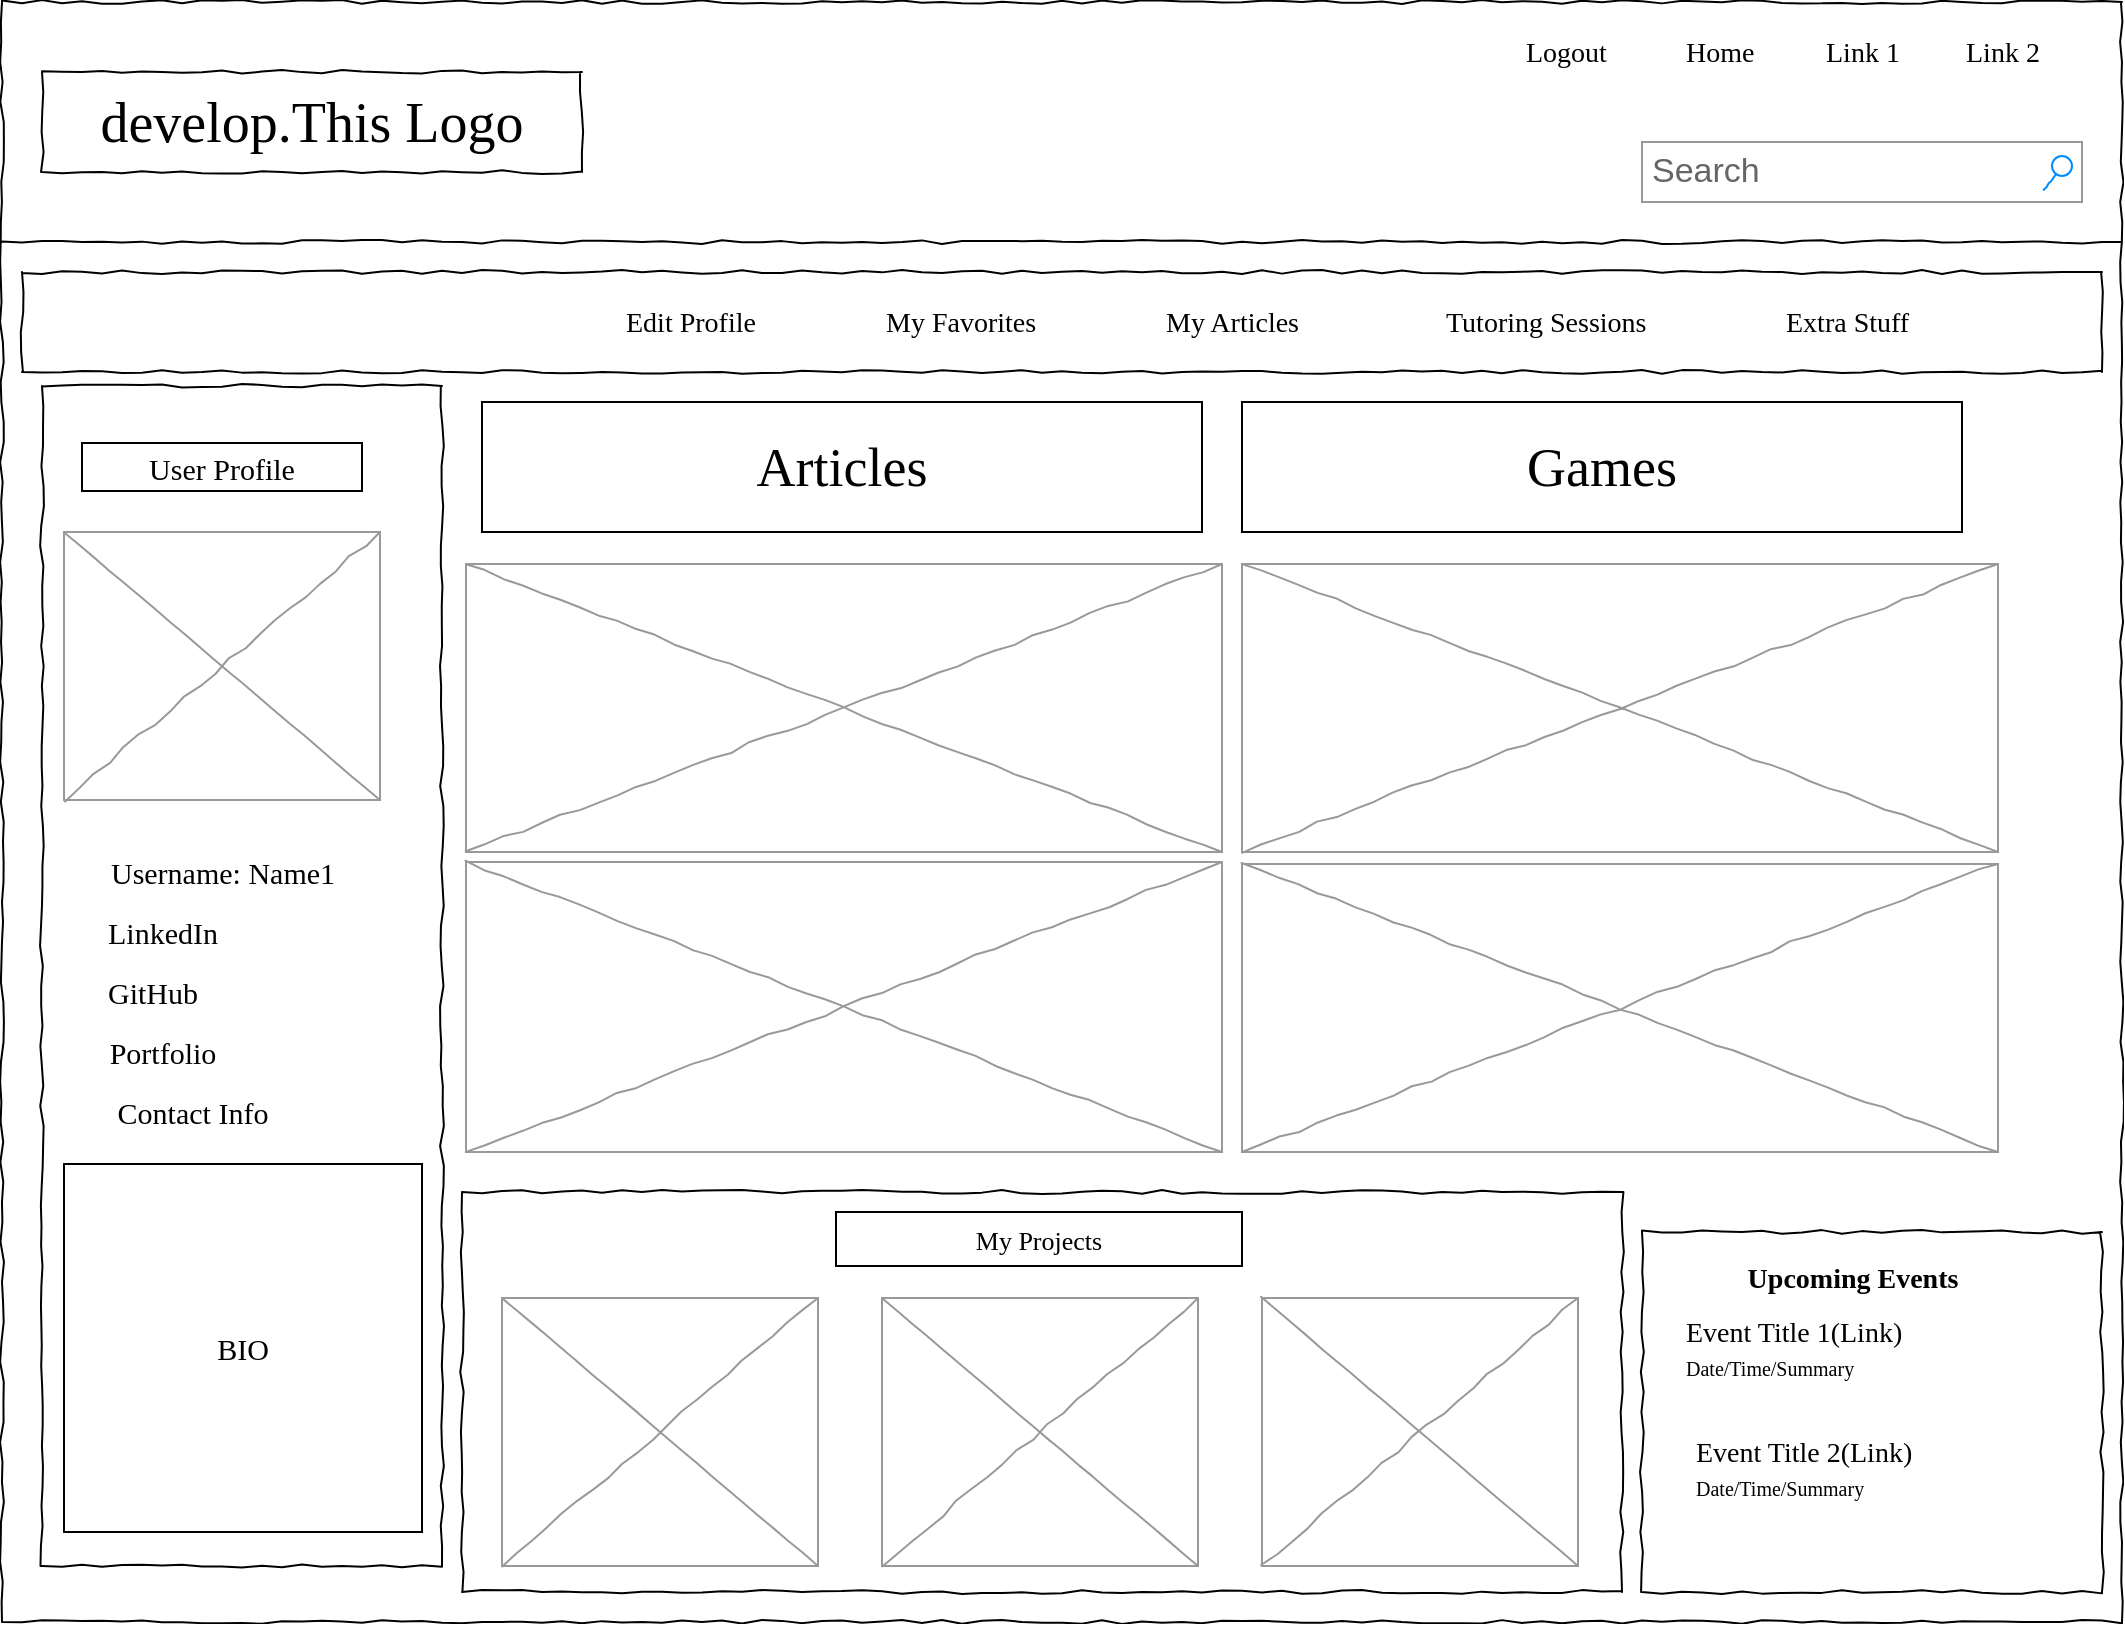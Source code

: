 <mxfile version="17.2.3" type="github">
  <diagram name="Page-1" id="03018318-947c-dd8e-b7a3-06fadd420f32">
    <mxGraphModel dx="1038" dy="547" grid="1" gridSize="10" guides="1" tooltips="1" connect="1" arrows="1" fold="1" page="1" pageScale="1" pageWidth="1100" pageHeight="850" background="none" math="0" shadow="0">
      <root>
        <mxCell id="0" />
        <mxCell id="1" parent="0" />
        <mxCell id="677b7b8949515195-1" value="" style="whiteSpace=wrap;html=1;rounded=0;shadow=0;labelBackgroundColor=none;strokeColor=#000000;strokeWidth=1;fillColor=none;fontFamily=Verdana;fontSize=12;fontColor=#000000;align=center;comic=1;" parent="1" vertex="1">
          <mxGeometry x="20" y="25" width="1060" height="810" as="geometry" />
        </mxCell>
        <mxCell id="677b7b8949515195-2" value="develop.This Logo" style="whiteSpace=wrap;html=1;rounded=0;shadow=0;labelBackgroundColor=none;strokeWidth=1;fontFamily=Verdana;fontSize=28;align=center;comic=1;" parent="1" vertex="1">
          <mxGeometry x="40" y="60" width="270" height="50" as="geometry" />
        </mxCell>
        <mxCell id="677b7b8949515195-3" value="Search" style="strokeWidth=1;shadow=0;dashed=0;align=center;html=1;shape=mxgraph.mockup.forms.searchBox;strokeColor=#999999;mainText=;strokeColor2=#008cff;fontColor=#666666;fontSize=17;align=left;spacingLeft=3;rounded=0;labelBackgroundColor=none;comic=1;" parent="1" vertex="1">
          <mxGeometry x="840" y="95" width="220" height="30" as="geometry" />
        </mxCell>
        <mxCell id="677b7b8949515195-4" value="Logout" style="text;html=1;points=[];align=left;verticalAlign=top;spacingTop=-4;fontSize=14;fontFamily=Verdana" parent="1" vertex="1">
          <mxGeometry x="780" y="40" width="60" height="20" as="geometry" />
        </mxCell>
        <mxCell id="677b7b8949515195-5" value="Home" style="text;html=1;points=[];align=left;verticalAlign=top;spacingTop=-4;fontSize=14;fontFamily=Verdana" parent="1" vertex="1">
          <mxGeometry x="860" y="40" width="60" height="20" as="geometry" />
        </mxCell>
        <mxCell id="677b7b8949515195-6" value="Link 1" style="text;html=1;points=[];align=left;verticalAlign=top;spacingTop=-4;fontSize=14;fontFamily=Verdana" parent="1" vertex="1">
          <mxGeometry x="930" y="40" width="60" height="20" as="geometry" />
        </mxCell>
        <mxCell id="677b7b8949515195-7" value="Link 2" style="text;html=1;points=[];align=left;verticalAlign=top;spacingTop=-4;fontSize=14;fontFamily=Verdana" parent="1" vertex="1">
          <mxGeometry x="1000" y="40" width="60" height="20" as="geometry" />
        </mxCell>
        <mxCell id="677b7b8949515195-8" value="" style="whiteSpace=wrap;html=1;rounded=0;shadow=0;labelBackgroundColor=none;strokeWidth=1;fillColor=none;fontFamily=Verdana;fontSize=12;align=center;comic=1;" parent="1" vertex="1">
          <mxGeometry x="40" y="217" width="200" height="590" as="geometry" />
        </mxCell>
        <mxCell id="677b7b8949515195-9" value="" style="line;strokeWidth=1;html=1;rounded=0;shadow=0;labelBackgroundColor=none;fillColor=none;fontFamily=Verdana;fontSize=14;fontColor=#000000;align=center;comic=1;" parent="1" vertex="1">
          <mxGeometry x="20" y="140" width="1060" height="10" as="geometry" />
        </mxCell>
        <mxCell id="677b7b8949515195-10" value="" style="whiteSpace=wrap;html=1;rounded=0;shadow=0;labelBackgroundColor=none;strokeWidth=1;fillColor=none;fontFamily=Verdana;fontSize=12;align=center;comic=1;" parent="1" vertex="1">
          <mxGeometry x="30" y="160" width="1040" height="50" as="geometry" />
        </mxCell>
        <mxCell id="677b7b8949515195-11" value="Edit Profile" style="text;html=1;points=[];align=left;verticalAlign=top;spacingTop=-4;fontSize=14;fontFamily=Verdana" parent="1" vertex="1">
          <mxGeometry x="330" y="175" width="60" height="20" as="geometry" />
        </mxCell>
        <mxCell id="677b7b8949515195-12" value="My Favorites" style="text;html=1;points=[];align=left;verticalAlign=top;spacingTop=-4;fontSize=14;fontFamily=Verdana" parent="1" vertex="1">
          <mxGeometry x="460" y="175" width="60" height="20" as="geometry" />
        </mxCell>
        <mxCell id="677b7b8949515195-13" value="My Articles" style="text;html=1;points=[];align=left;verticalAlign=top;spacingTop=-4;fontSize=14;fontFamily=Verdana" parent="1" vertex="1">
          <mxGeometry x="600" y="175" width="60" height="20" as="geometry" />
        </mxCell>
        <mxCell id="677b7b8949515195-14" value="Tutoring Sessions" style="text;html=1;points=[];align=left;verticalAlign=top;spacingTop=-4;fontSize=14;fontFamily=Verdana" parent="1" vertex="1">
          <mxGeometry x="740" y="175" width="60" height="20" as="geometry" />
        </mxCell>
        <mxCell id="677b7b8949515195-15" value="&lt;div style=&quot;text-align: justify&quot;&gt;&lt;br&gt;&lt;/div&gt;" style="whiteSpace=wrap;html=1;rounded=0;shadow=0;labelBackgroundColor=none;strokeWidth=1;fillColor=none;fontFamily=Verdana;fontSize=12;align=center;verticalAlign=top;spacing=10;comic=1;" parent="1" vertex="1">
          <mxGeometry x="250" y="620" width="580" height="200" as="geometry" />
        </mxCell>
        <mxCell id="677b7b8949515195-16" value="" style="verticalLabelPosition=bottom;shadow=0;dashed=0;align=center;html=1;verticalAlign=top;strokeWidth=1;shape=mxgraph.mockup.graphics.simpleIcon;strokeColor=#999999;rounded=0;labelBackgroundColor=none;fontFamily=Verdana;fontSize=14;fontColor=#000000;comic=1;" parent="1" vertex="1">
          <mxGeometry x="252" y="306" width="378" height="144" as="geometry" />
        </mxCell>
        <mxCell id="677b7b8949515195-26" value="" style="whiteSpace=wrap;html=1;rounded=0;shadow=0;labelBackgroundColor=none;strokeWidth=1;fillColor=none;fontFamily=Verdana;fontSize=12;align=center;comic=1;" parent="1" vertex="1">
          <mxGeometry x="840" y="640" width="230" height="180" as="geometry" />
        </mxCell>
        <mxCell id="677b7b8949515195-42" value="Upcoming Events" style="text;html=1;points=[];align=center;verticalAlign=top;spacingTop=-4;fontSize=14;fontFamily=Verdana;fontStyle=1" parent="1" vertex="1">
          <mxGeometry x="860" y="653" width="170" height="20" as="geometry" />
        </mxCell>
        <mxCell id="r2Ei7ReF8cKkXbA_U_nH-1" value="" style="verticalLabelPosition=bottom;shadow=0;dashed=0;align=center;html=1;verticalAlign=top;strokeWidth=1;shape=mxgraph.mockup.graphics.simpleIcon;strokeColor=#999999;rounded=0;labelBackgroundColor=none;fontFamily=Verdana;fontSize=14;fontColor=#000000;comic=1;" vertex="1" parent="1">
          <mxGeometry x="252" y="455" width="378" height="145" as="geometry" />
        </mxCell>
        <mxCell id="r2Ei7ReF8cKkXbA_U_nH-2" value="&lt;span style=&quot;font-size: 27px&quot;&gt;Articles&lt;/span&gt;" style="rounded=0;whiteSpace=wrap;html=1;fontFamily=Comic Sans MS;" vertex="1" parent="1">
          <mxGeometry x="260" y="225" width="360" height="65" as="geometry" />
        </mxCell>
        <mxCell id="r2Ei7ReF8cKkXbA_U_nH-3" value="&lt;span style=&quot;font-size: 27px&quot;&gt;Games&lt;/span&gt;" style="rounded=0;whiteSpace=wrap;html=1;fontFamily=Comic Sans MS;" vertex="1" parent="1">
          <mxGeometry x="640" y="225" width="360" height="65" as="geometry" />
        </mxCell>
        <mxCell id="r2Ei7ReF8cKkXbA_U_nH-4" value="" style="verticalLabelPosition=bottom;shadow=0;dashed=0;align=center;html=1;verticalAlign=top;strokeWidth=1;shape=mxgraph.mockup.graphics.simpleIcon;strokeColor=#999999;rounded=0;labelBackgroundColor=none;fontFamily=Verdana;fontSize=14;fontColor=#000000;comic=1;" vertex="1" parent="1">
          <mxGeometry x="640" y="306" width="378" height="144" as="geometry" />
        </mxCell>
        <mxCell id="r2Ei7ReF8cKkXbA_U_nH-5" value="" style="verticalLabelPosition=bottom;shadow=0;dashed=0;align=center;html=1;verticalAlign=top;strokeWidth=1;shape=mxgraph.mockup.graphics.simpleIcon;strokeColor=#999999;rounded=0;labelBackgroundColor=none;fontFamily=Verdana;fontSize=14;fontColor=#000000;comic=1;" vertex="1" parent="1">
          <mxGeometry x="640" y="456" width="378" height="144" as="geometry" />
        </mxCell>
        <mxCell id="r2Ei7ReF8cKkXbA_U_nH-6" value="Event Title 1(Link)&lt;br style=&quot;font-size: 13px&quot;&gt;&lt;font size=&quot;1&quot;&gt;Date/Time/Summary&lt;/font&gt;" style="text;html=1;points=[];align=left;verticalAlign=top;spacingTop=-4;fontSize=14;fontFamily=Verdana" vertex="1" parent="1">
          <mxGeometry x="860" y="680" width="180" height="40" as="geometry" />
        </mxCell>
        <mxCell id="r2Ei7ReF8cKkXbA_U_nH-8" value="Event Title 2(Link)&lt;br style=&quot;font-size: 13px&quot;&gt;&lt;font size=&quot;1&quot;&gt;Date/Time/Summary&lt;/font&gt;" style="text;html=1;points=[];align=left;verticalAlign=top;spacingTop=-4;fontSize=14;fontFamily=Verdana" vertex="1" parent="1">
          <mxGeometry x="865" y="740" width="180" height="40" as="geometry" />
        </mxCell>
        <mxCell id="r2Ei7ReF8cKkXbA_U_nH-9" value="" style="verticalLabelPosition=bottom;shadow=0;dashed=0;align=center;html=1;verticalAlign=top;strokeWidth=1;shape=mxgraph.mockup.graphics.simpleIcon;strokeColor=#999999;rounded=0;labelBackgroundColor=none;fontFamily=Verdana;fontSize=14;fontColor=#000000;comic=1;" vertex="1" parent="1">
          <mxGeometry x="270" y="673" width="158" height="134" as="geometry" />
        </mxCell>
        <mxCell id="r2Ei7ReF8cKkXbA_U_nH-10" value="" style="verticalLabelPosition=bottom;shadow=0;dashed=0;align=center;html=1;verticalAlign=top;strokeWidth=1;shape=mxgraph.mockup.graphics.simpleIcon;strokeColor=#999999;rounded=0;labelBackgroundColor=none;fontFamily=Verdana;fontSize=14;fontColor=#000000;comic=1;" vertex="1" parent="1">
          <mxGeometry x="460" y="673" width="158" height="134" as="geometry" />
        </mxCell>
        <mxCell id="r2Ei7ReF8cKkXbA_U_nH-11" value="" style="verticalLabelPosition=bottom;shadow=0;dashed=0;align=center;html=1;verticalAlign=top;strokeWidth=1;shape=mxgraph.mockup.graphics.simpleIcon;strokeColor=#999999;rounded=0;labelBackgroundColor=none;fontFamily=Verdana;fontSize=14;fontColor=#000000;comic=1;" vertex="1" parent="1">
          <mxGeometry x="650" y="673" width="158" height="134" as="geometry" />
        </mxCell>
        <mxCell id="r2Ei7ReF8cKkXbA_U_nH-12" value="My Projects" style="whiteSpace=wrap;html=1;fontFamily=Comic Sans MS;fontSize=13;" vertex="1" parent="1">
          <mxGeometry x="437" y="630" width="203" height="27" as="geometry" />
        </mxCell>
        <mxCell id="r2Ei7ReF8cKkXbA_U_nH-13" value="User Profile" style="whiteSpace=wrap;html=1;fontFamily=Comic Sans MS;fontSize=15;" vertex="1" parent="1">
          <mxGeometry x="60" y="245.5" width="140" height="24" as="geometry" />
        </mxCell>
        <mxCell id="r2Ei7ReF8cKkXbA_U_nH-14" value="" style="verticalLabelPosition=bottom;shadow=0;dashed=0;align=center;html=1;verticalAlign=top;strokeWidth=1;shape=mxgraph.mockup.graphics.simpleIcon;strokeColor=#999999;rounded=0;labelBackgroundColor=none;fontFamily=Verdana;fontSize=14;fontColor=#000000;comic=1;" vertex="1" parent="1">
          <mxGeometry x="51" y="290" width="158" height="134" as="geometry" />
        </mxCell>
        <mxCell id="r2Ei7ReF8cKkXbA_U_nH-15" value="Extra Stuff" style="text;html=1;points=[];align=left;verticalAlign=top;spacingTop=-4;fontSize=14;fontFamily=Verdana" vertex="1" parent="1">
          <mxGeometry x="910" y="175" width="60" height="20" as="geometry" />
        </mxCell>
        <mxCell id="r2Ei7ReF8cKkXbA_U_nH-17" value="Username: Name1" style="text;html=1;resizable=0;autosize=1;align=center;verticalAlign=middle;points=[];fillColor=none;strokeColor=none;rounded=0;fontFamily=Comic Sans MS;fontSize=15;" vertex="1" parent="1">
          <mxGeometry x="60" y="450" width="140" height="20" as="geometry" />
        </mxCell>
        <mxCell id="r2Ei7ReF8cKkXbA_U_nH-18" value="LinkedIn" style="text;html=1;resizable=0;autosize=1;align=center;verticalAlign=middle;points=[];fillColor=none;strokeColor=none;rounded=0;fontFamily=Comic Sans MS;fontSize=15;" vertex="1" parent="1">
          <mxGeometry x="60" y="480" width="80" height="20" as="geometry" />
        </mxCell>
        <mxCell id="r2Ei7ReF8cKkXbA_U_nH-19" value="GitHub" style="text;html=1;resizable=0;autosize=1;align=center;verticalAlign=middle;points=[];fillColor=none;strokeColor=none;rounded=0;fontFamily=Comic Sans MS;fontSize=15;" vertex="1" parent="1">
          <mxGeometry x="60" y="510" width="70" height="20" as="geometry" />
        </mxCell>
        <mxCell id="r2Ei7ReF8cKkXbA_U_nH-20" value="Portfolio" style="text;html=1;resizable=0;autosize=1;align=center;verticalAlign=middle;points=[];fillColor=none;strokeColor=none;rounded=0;fontFamily=Comic Sans MS;fontSize=15;" vertex="1" parent="1">
          <mxGeometry x="60" y="540" width="80" height="20" as="geometry" />
        </mxCell>
        <mxCell id="r2Ei7ReF8cKkXbA_U_nH-21" value="Contact Info" style="text;html=1;resizable=0;autosize=1;align=center;verticalAlign=middle;points=[];fillColor=none;strokeColor=none;rounded=0;fontFamily=Comic Sans MS;fontSize=15;" vertex="1" parent="1">
          <mxGeometry x="60" y="570" width="110" height="20" as="geometry" />
        </mxCell>
        <mxCell id="r2Ei7ReF8cKkXbA_U_nH-23" value="BIO" style="whiteSpace=wrap;html=1;fontFamily=Comic Sans MS;fontSize=15;" vertex="1" parent="1">
          <mxGeometry x="51" y="606" width="179" height="184" as="geometry" />
        </mxCell>
      </root>
    </mxGraphModel>
  </diagram>
</mxfile>
